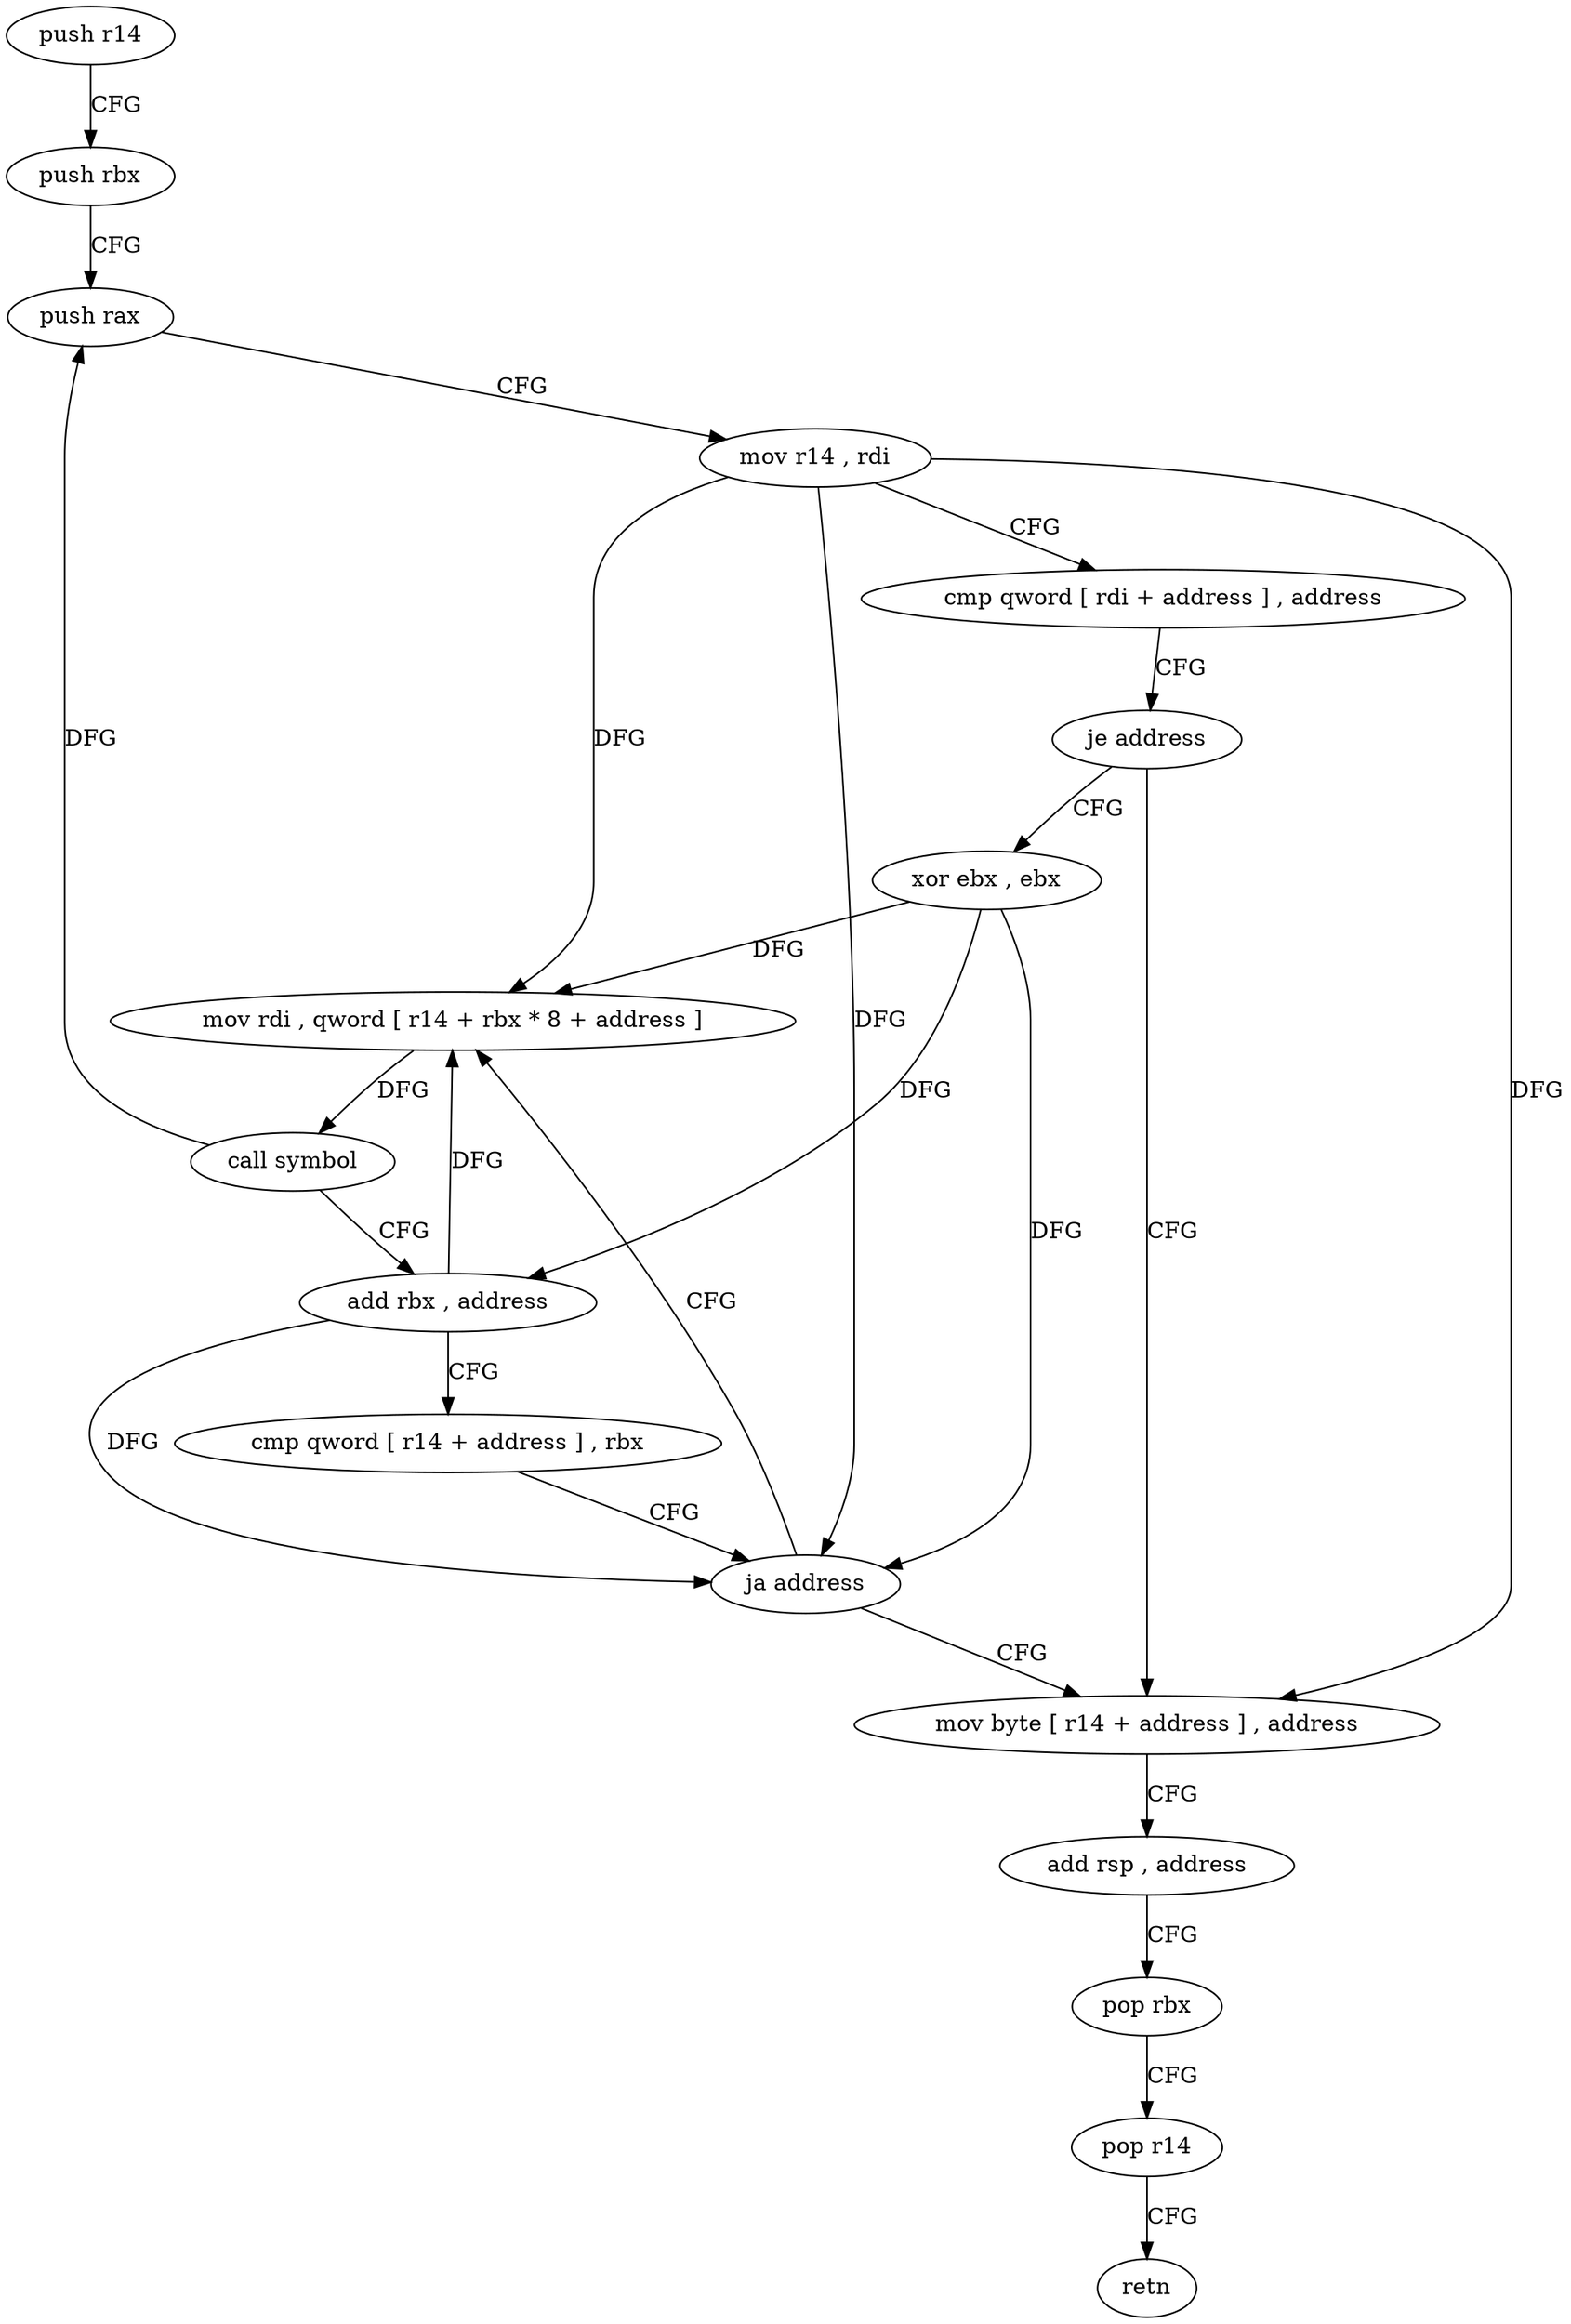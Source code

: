 digraph "func" {
"117440" [label = "push r14" ]
"117442" [label = "push rbx" ]
"117443" [label = "push rax" ]
"117444" [label = "mov r14 , rdi" ]
"117447" [label = "cmp qword [ rdi + address ] , address" ]
"117452" [label = "je address" ]
"117476" [label = "mov byte [ r14 + address ] , address" ]
"117454" [label = "xor ebx , ebx" ]
"117481" [label = "add rsp , address" ]
"117485" [label = "pop rbx" ]
"117486" [label = "pop r14" ]
"117488" [label = "retn" ]
"117456" [label = "mov rdi , qword [ r14 + rbx * 8 + address ]" ]
"117461" [label = "call symbol" ]
"117466" [label = "add rbx , address" ]
"117470" [label = "cmp qword [ r14 + address ] , rbx" ]
"117474" [label = "ja address" ]
"117440" -> "117442" [ label = "CFG" ]
"117442" -> "117443" [ label = "CFG" ]
"117443" -> "117444" [ label = "CFG" ]
"117444" -> "117447" [ label = "CFG" ]
"117444" -> "117476" [ label = "DFG" ]
"117444" -> "117456" [ label = "DFG" ]
"117444" -> "117474" [ label = "DFG" ]
"117447" -> "117452" [ label = "CFG" ]
"117452" -> "117476" [ label = "CFG" ]
"117452" -> "117454" [ label = "CFG" ]
"117476" -> "117481" [ label = "CFG" ]
"117454" -> "117456" [ label = "DFG" ]
"117454" -> "117466" [ label = "DFG" ]
"117454" -> "117474" [ label = "DFG" ]
"117481" -> "117485" [ label = "CFG" ]
"117485" -> "117486" [ label = "CFG" ]
"117486" -> "117488" [ label = "CFG" ]
"117456" -> "117461" [ label = "DFG" ]
"117461" -> "117466" [ label = "CFG" ]
"117461" -> "117443" [ label = "DFG" ]
"117466" -> "117470" [ label = "CFG" ]
"117466" -> "117456" [ label = "DFG" ]
"117466" -> "117474" [ label = "DFG" ]
"117470" -> "117474" [ label = "CFG" ]
"117474" -> "117456" [ label = "CFG" ]
"117474" -> "117476" [ label = "CFG" ]
}
